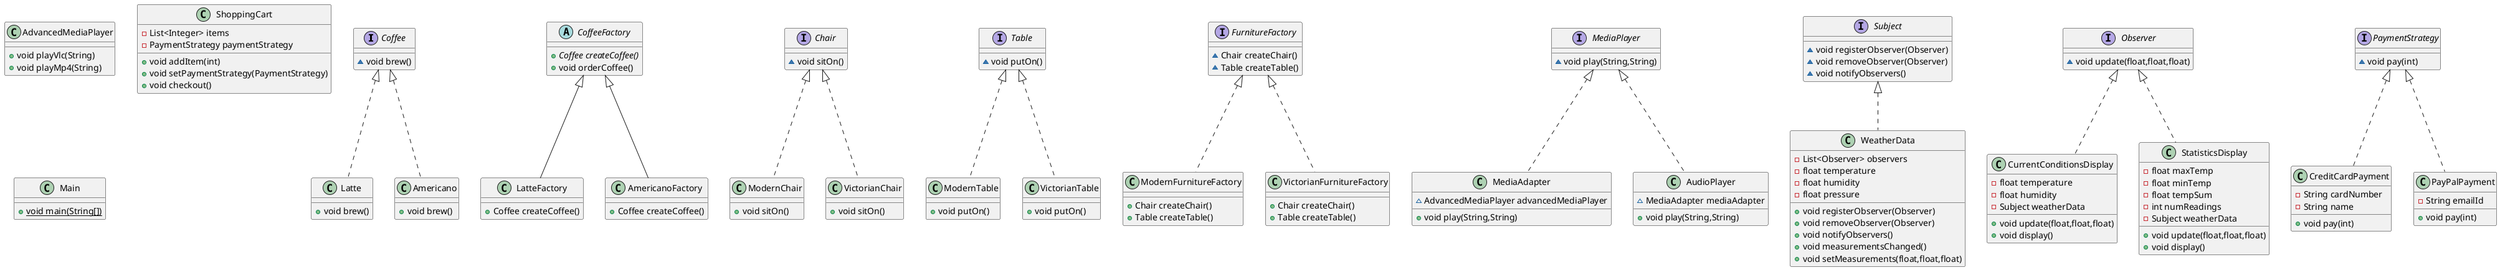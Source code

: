 @startuml
interface Coffee {
~ void brew()
}

class Latte {
+ void brew()
}

class Americano {
+ void brew()
}

abstract class CoffeeFactory {
+ {abstract}Coffee createCoffee()
+ void orderCoffee()
}

class LatteFactory {
+ Coffee createCoffee()
}

class AmericanoFactory {
+ Coffee createCoffee()
}

interface Chair {
~ void sitOn()
}

class ModernChair {
+ void sitOn()
}

class VictorianChair {
+ void sitOn()
}

interface Table {
~ void putOn()
}

class ModernTable {
+ void putOn()
}

class VictorianTable {
+ void putOn()
}

interface FurnitureFactory {
~ Chair createChair()
~ Table createTable()
}

class ModernFurnitureFactory {
+ Chair createChair()
+ Table createTable()
}

class VictorianFurnitureFactory {
+ Chair createChair()
+ Table createTable()
}

interface MediaPlayer {
~ void play(String,String)
}

class AdvancedMediaPlayer {
+ void playVlc(String)
+ void playMp4(String)
}

class MediaAdapter {
~ AdvancedMediaPlayer advancedMediaPlayer
+ void play(String,String)
}


class AudioPlayer {
~ MediaAdapter mediaAdapter
+ void play(String,String)
}


interface Subject {
~ void registerObserver(Observer)
~ void removeObserver(Observer)
~ void notifyObservers()
}

interface Observer {
~ void update(float,float,float)
}

class WeatherData {
- List<Observer> observers
- float temperature
- float humidity
- float pressure
+ void registerObserver(Observer)
+ void removeObserver(Observer)
+ void notifyObservers()
+ void measurementsChanged()
+ void setMeasurements(float,float,float)
}


class CurrentConditionsDisplay {
- float temperature
- float humidity
- Subject weatherData
+ void update(float,float,float)
+ void display()
}


class StatisticsDisplay {
- float maxTemp
- float minTemp
- float tempSum
- int numReadings
- Subject weatherData
+ void update(float,float,float)
+ void display()
}


interface PaymentStrategy {
~ void pay(int)
}

class CreditCardPayment {
- String cardNumber
- String name
+ void pay(int)
}


class PayPalPayment {
- String emailId
+ void pay(int)
}


class ShoppingCart {
- List<Integer> items
- PaymentStrategy paymentStrategy
+ void addItem(int)
+ void setPaymentStrategy(PaymentStrategy)
+ void checkout()
}


class Main {
+ {static} void main(String[])
}



Coffee <|.. Latte
Coffee <|.. Americano
CoffeeFactory <|-- LatteFactory
CoffeeFactory <|-- AmericanoFactory
Chair <|.. ModernChair
Chair <|.. VictorianChair
Table <|.. ModernTable
Table <|.. VictorianTable
FurnitureFactory <|.. ModernFurnitureFactory
FurnitureFactory <|.. VictorianFurnitureFactory
MediaPlayer <|.. MediaAdapter
MediaPlayer <|.. AudioPlayer
Subject <|.. WeatherData
Observer <|.. CurrentConditionsDisplay
Observer <|.. StatisticsDisplay
PaymentStrategy <|.. CreditCardPayment
PaymentStrategy <|.. PayPalPayment
@enduml
